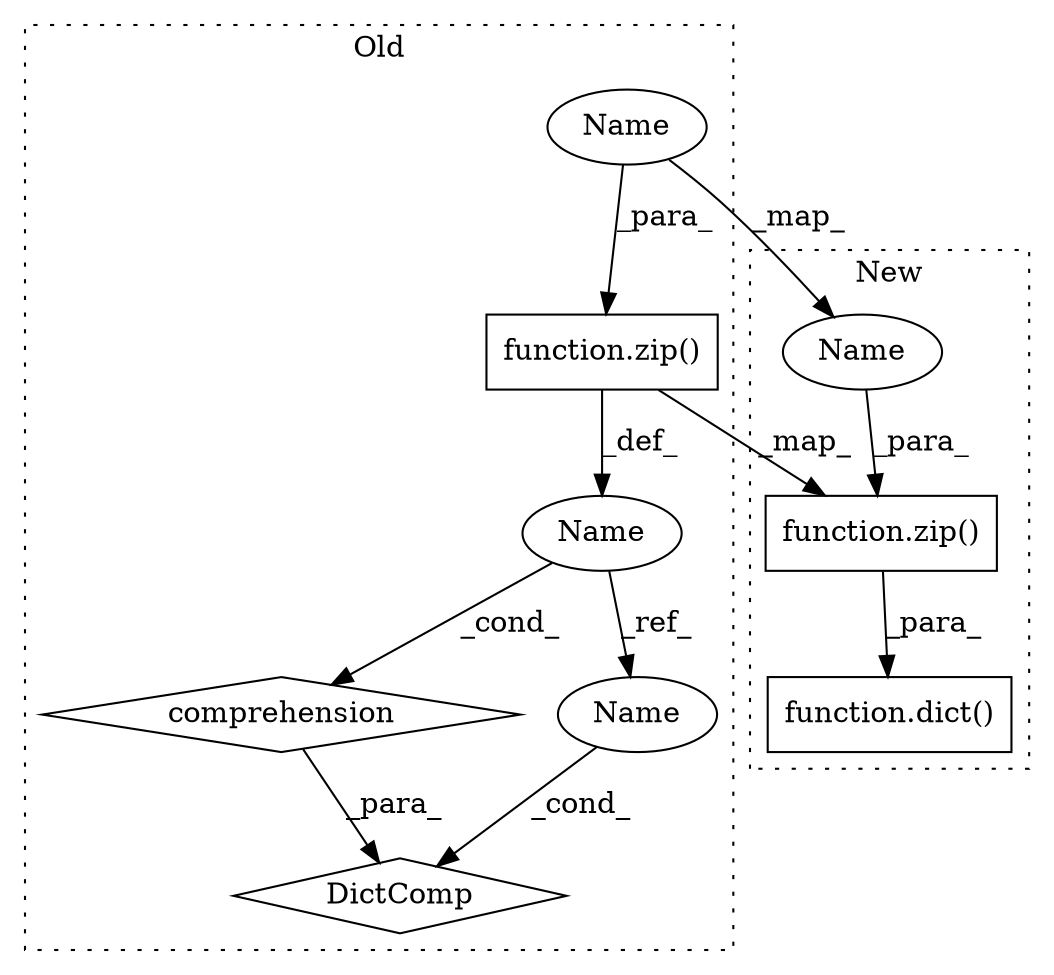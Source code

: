 digraph G {
subgraph cluster0 {
1 [label="DictComp" a="84" s="15246" l="89" shape="diamond"];
3 [label="comprehension" a="45" s="15269" l="3" shape="diamond"];
4 [label="Name" a="87" s="15276" l="1" shape="ellipse"];
6 [label="function.zip()" a="75" s="15281,15320" l="4,1" shape="box"];
8 [label="Name" a="87" s="15285" l="16" shape="ellipse"];
9 [label="Name" a="87" s="15267" l="1" shape="ellipse"];
label = "Old";
style="dotted";
}
subgraph cluster1 {
2 [label="function.dict()" a="75" s="15246,15291" l="5,1" shape="box"];
5 [label="function.zip()" a="75" s="15251,15290" l="4,1" shape="box"];
7 [label="Name" a="87" s="15255" l="16" shape="ellipse"];
label = "New";
style="dotted";
}
3 -> 1 [label="_para_"];
4 -> 9 [label="_ref_"];
4 -> 3 [label="_cond_"];
5 -> 2 [label="_para_"];
6 -> 4 [label="_def_"];
6 -> 5 [label="_map_"];
7 -> 5 [label="_para_"];
8 -> 6 [label="_para_"];
8 -> 7 [label="_map_"];
9 -> 1 [label="_cond_"];
}